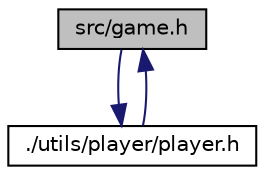 digraph "src/game.h"
{
 // LATEX_PDF_SIZE
  edge [fontname="Helvetica",fontsize="10",labelfontname="Helvetica",labelfontsize="10"];
  node [fontname="Helvetica",fontsize="10",shape=record];
  Node1 [label="src/game.h",height=0.2,width=0.4,color="black", fillcolor="grey75", style="filled", fontcolor="black",tooltip="Libreria per la gestione del gioco X-Tetris."];
  Node1 -> Node2 [color="midnightblue",fontsize="10",style="solid",fontname="Helvetica"];
  Node2 [label="./utils/player/player.h",height=0.2,width=0.4,color="black", fillcolor="white", style="filled",URL="$player_8h.html",tooltip="Libreria per la gestione dei giocatori."];
  Node2 -> Node1 [color="midnightblue",fontsize="10",style="solid",fontname="Helvetica"];
}

